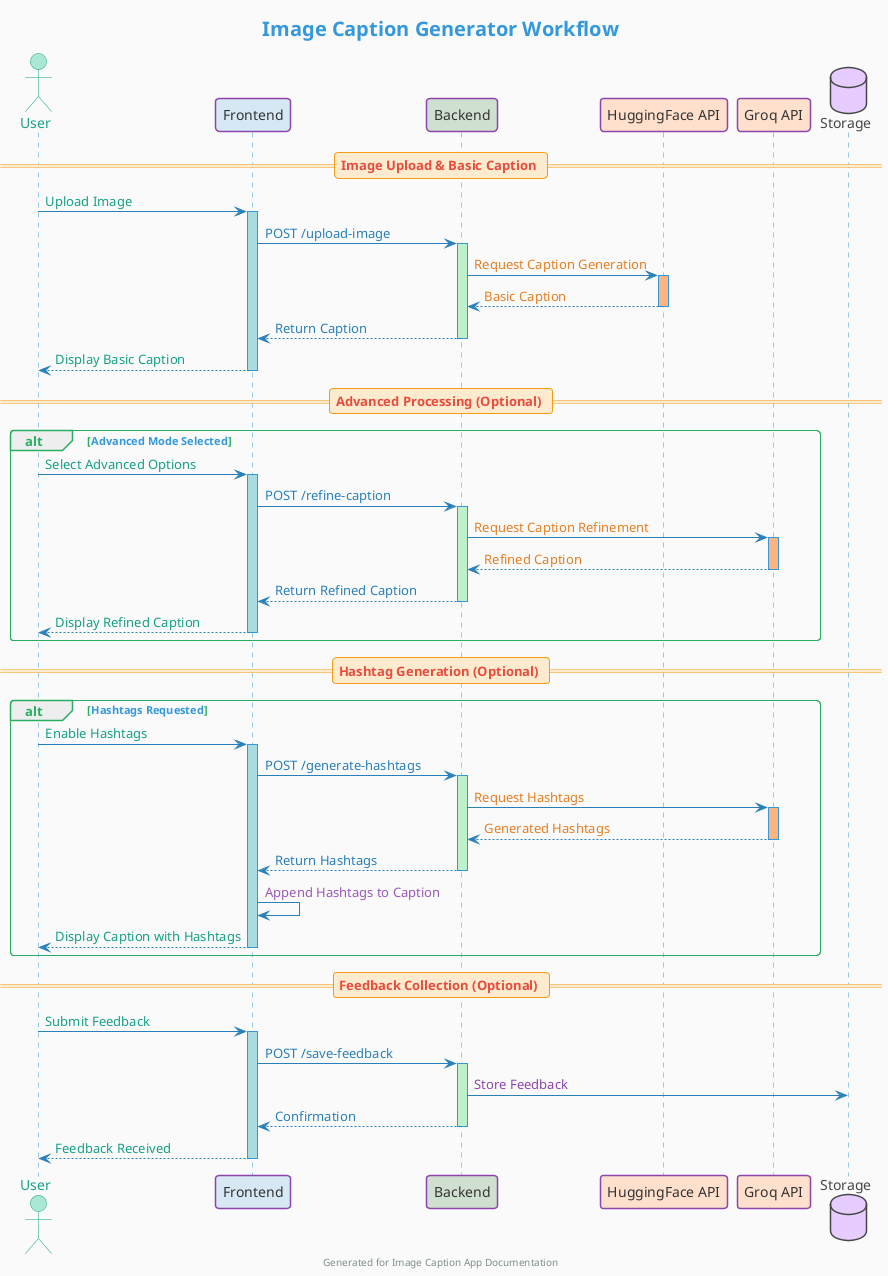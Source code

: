 @startuml Sequence Diagram
!theme toy

skinparam backgroundColor #FAFAFA
skinparam sequence {
  ArrowColor #2980b9
  LifeLineBorderColor #3498db
  LifeLineBackgroundColor #A9DCDF
  
  GroupBorderColor #27ae60
  GroupFontColor #27ae60
  GroupHeaderFontColor #27ae60
  
  DividerBorderColor #f39c12
  DividerBackgroundColor #fdebd0
  DividerFontColor #f39c12
  
  ParticipantBorderColor #8e44ad
  ParticipantBackgroundColor #d6b5e5
  ParticipantFontColor #333333
  
  ActorBorderColor #16a085
  ActorBackgroundColor #aae8d5
  ActorFontColor #16a085
}

title <font color=#3498db size=20><b>Image Caption Generator Workflow</b></font>

actor "User" as User #aae8d5
participant "Frontend" as FE #d5e8f4
participant "Backend" as BE #d0e0d0
participant "HuggingFace API" as HF #ffe0cc
participant "Groq API" as GROQ #ffe0cc
database "Storage" as DB #e6ccff

== <font color=#e74c3c><b>Image Upload & Basic Caption</b></font> ==
User -> FE: <font color=#16a085>Upload Image</font>
activate FE #a9dcdf
FE -> BE: <font color=#2980b9>POST /upload-image</font>
activate BE #bef0cb
BE -> HF: <font color=#e67e22>Request Caption Generation</font>
activate HF #ffb380
HF --> BE: <font color=#e67e22>Basic Caption</font>
deactivate HF
BE --> FE: <font color=#2980b9>Return Caption</font>
deactivate BE
FE --> User: <font color=#16a085>Display Basic Caption</font>
deactivate FE

== <font color=#e74c3c><b>Advanced Processing (Optional)</b></font> ==
alt <font color=#3498db>Advanced Mode Selected</font>
    User -> FE: <font color=#16a085>Select Advanced Options</font>
    activate FE #a9dcdf
    FE -> BE: <font color=#2980b9>POST /refine-caption</font>
    activate BE #bef0cb
    BE -> GROQ: <font color=#e67e22>Request Caption Refinement</font>
    activate GROQ #ffb380
    GROQ --> BE: <font color=#e67e22>Refined Caption</font>
    deactivate GROQ
    BE --> FE: <font color=#2980b9>Return Refined Caption</font>
    deactivate BE
    FE --> User: <font color=#16a085>Display Refined Caption</font>
    deactivate FE
end

== <font color=#e74c3c><b>Hashtag Generation (Optional)</b></font> ==
alt <font color=#3498db>Hashtags Requested</font>
    User -> FE: <font color=#16a085>Enable Hashtags</font>
    activate FE #a9dcdf
    FE -> BE: <font color=#2980b9>POST /generate-hashtags</font>
    activate BE #bef0cb
    BE -> GROQ: <font color=#e67e22>Request Hashtags</font>
    activate GROQ #ffb380
    GROQ --> BE: <font color=#e67e22>Generated Hashtags</font>
    deactivate GROQ
    BE --> FE: <font color=#2980b9>Return Hashtags</font>
    deactivate BE
    FE -> FE: <font color=#9b59b6>Append Hashtags to Caption</font>
    FE --> User: <font color=#16a085>Display Caption with Hashtags</font>
    deactivate FE
end

== <font color=#e74c3c><b>Feedback Collection (Optional)</b></font> ==
User -> FE: <font color=#16a085>Submit Feedback</font>
activate FE #a9dcdf
FE -> BE: <font color=#2980b9>POST /save-feedback</font>
activate BE #bef0cb
BE -> DB: <font color=#8e44ad>Store Feedback</font>
BE --> FE: <font color=#2980b9>Confirmation</font>
deactivate BE
FE --> User: <font color=#16a085>Feedback Received</font>
deactivate FE

footer <font color=#7f8c8d>Generated for Image Caption App Documentation</font>

@enduml
